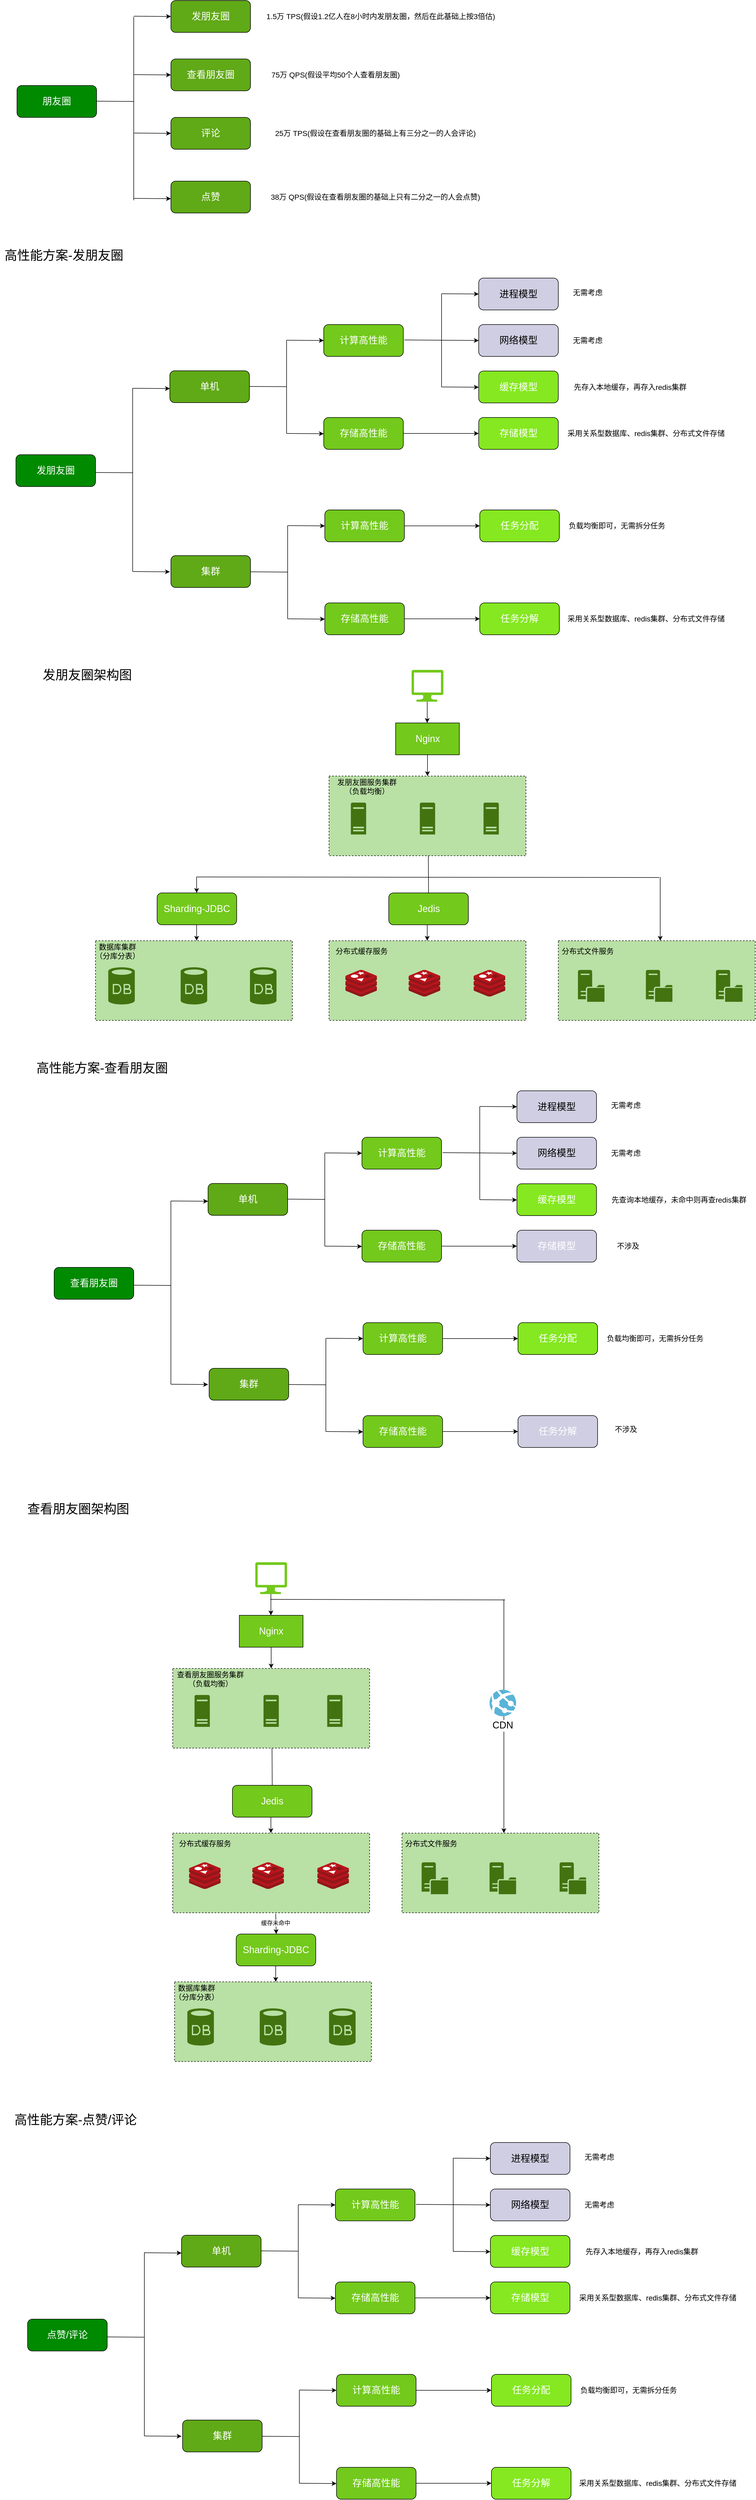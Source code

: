 <mxfile version="15.0.6" type="github">
  <diagram id="jBRWD2HVv8BvLUWZsqpH" name="Page-1">
    <mxGraphModel dx="1398" dy="573" grid="1" gridSize="10" guides="1" tooltips="1" connect="1" arrows="1" fold="1" page="1" pageScale="1" pageWidth="827" pageHeight="1169" math="0" shadow="0">
      <root>
        <mxCell id="0" />
        <mxCell id="1" parent="0" />
        <mxCell id="3huNSBhZNZtRJ6iiqQSG-179" value="" style="rounded=0;whiteSpace=wrap;html=1;dashed=1;fillColor=#B9E0A5;" vertex="1" parent="1">
          <mxGeometry x="1080" y="1910" width="371" height="150" as="geometry" />
        </mxCell>
        <mxCell id="3huNSBhZNZtRJ6iiqQSG-178" value="" style="rounded=0;whiteSpace=wrap;html=1;dashed=1;fillColor=#B9E0A5;" vertex="1" parent="1">
          <mxGeometry x="207.9" y="1910" width="371" height="150" as="geometry" />
        </mxCell>
        <mxCell id="3huNSBhZNZtRJ6iiqQSG-64" value="" style="rounded=0;whiteSpace=wrap;html=1;dashed=1;fillColor=#B9E0A5;" vertex="1" parent="1">
          <mxGeometry x="648" y="1600" width="371" height="150" as="geometry" />
        </mxCell>
        <mxCell id="3huNSBhZNZtRJ6iiqQSG-1" value="&lt;font style=&quot;font-size: 18px&quot;&gt;朋友圈&lt;/font&gt;" style="rounded=1;whiteSpace=wrap;html=1;fontColor=#ffffff;fillColor=#008a00;" vertex="1" parent="1">
          <mxGeometry x="60" y="300" width="150" height="60" as="geometry" />
        </mxCell>
        <mxCell id="3huNSBhZNZtRJ6iiqQSG-2" value="&lt;font style=&quot;font-size: 18px&quot;&gt;发朋友圈&lt;/font&gt;" style="rounded=1;whiteSpace=wrap;html=1;fontColor=#ffffff;fillColor=#60a917;" vertex="1" parent="1">
          <mxGeometry x="350" y="140" width="150" height="60" as="geometry" />
        </mxCell>
        <mxCell id="3huNSBhZNZtRJ6iiqQSG-3" value="&lt;font style=&quot;font-size: 18px&quot;&gt;查看朋友圈&lt;/font&gt;" style="rounded=1;whiteSpace=wrap;html=1;fontColor=#ffffff;fillColor=#60a917;" vertex="1" parent="1">
          <mxGeometry x="350" y="250" width="150" height="60" as="geometry" />
        </mxCell>
        <mxCell id="3huNSBhZNZtRJ6iiqQSG-4" value="&lt;font style=&quot;font-size: 18px&quot;&gt;评论&lt;/font&gt;" style="rounded=1;whiteSpace=wrap;html=1;fontColor=#ffffff;fillColor=#60a917;" vertex="1" parent="1">
          <mxGeometry x="350" y="360" width="150" height="60" as="geometry" />
        </mxCell>
        <mxCell id="3huNSBhZNZtRJ6iiqQSG-5" value="&lt;font style=&quot;font-size: 18px&quot;&gt;点赞&lt;/font&gt;" style="rounded=1;whiteSpace=wrap;html=1;fontColor=#ffffff;fillColor=#60a917;" vertex="1" parent="1">
          <mxGeometry x="350" y="480" width="150" height="60" as="geometry" />
        </mxCell>
        <mxCell id="3huNSBhZNZtRJ6iiqQSG-6" value="" style="endArrow=none;html=1;" edge="1" parent="1">
          <mxGeometry width="50" height="50" relative="1" as="geometry">
            <mxPoint x="210" y="329.5" as="sourcePoint" />
            <mxPoint x="280" y="330" as="targetPoint" />
          </mxGeometry>
        </mxCell>
        <mxCell id="3huNSBhZNZtRJ6iiqQSG-7" value="" style="endArrow=none;html=1;" edge="1" parent="1">
          <mxGeometry width="50" height="50" relative="1" as="geometry">
            <mxPoint x="280" y="516" as="sourcePoint" />
            <mxPoint x="280" y="416" as="targetPoint" />
            <Array as="points">
              <mxPoint x="280" y="166" />
            </Array>
          </mxGeometry>
        </mxCell>
        <mxCell id="3huNSBhZNZtRJ6iiqQSG-8" value="" style="endArrow=classic;html=1;entryX=0;entryY=0.5;entryDx=0;entryDy=0;" edge="1" parent="1" target="3huNSBhZNZtRJ6iiqQSG-2">
          <mxGeometry width="50" height="50" relative="1" as="geometry">
            <mxPoint x="280" y="169.5" as="sourcePoint" />
            <mxPoint x="340" y="169.5" as="targetPoint" />
          </mxGeometry>
        </mxCell>
        <mxCell id="3huNSBhZNZtRJ6iiqQSG-9" value="" style="endArrow=classic;html=1;entryX=0;entryY=0.5;entryDx=0;entryDy=0;" edge="1" parent="1" target="3huNSBhZNZtRJ6iiqQSG-3">
          <mxGeometry width="50" height="50" relative="1" as="geometry">
            <mxPoint x="280" y="279.5" as="sourcePoint" />
            <mxPoint x="340" y="279.5" as="targetPoint" />
          </mxGeometry>
        </mxCell>
        <mxCell id="3huNSBhZNZtRJ6iiqQSG-10" value="" style="endArrow=classic;html=1;entryX=0;entryY=0.5;entryDx=0;entryDy=0;" edge="1" parent="1">
          <mxGeometry width="50" height="50" relative="1" as="geometry">
            <mxPoint x="280" y="389.5" as="sourcePoint" />
            <mxPoint x="350" y="390" as="targetPoint" />
          </mxGeometry>
        </mxCell>
        <mxCell id="3huNSBhZNZtRJ6iiqQSG-11" value="" style="endArrow=classic;html=1;entryX=0;entryY=0.5;entryDx=0;entryDy=0;" edge="1" parent="1">
          <mxGeometry width="50" height="50" relative="1" as="geometry">
            <mxPoint x="280" y="512.5" as="sourcePoint" />
            <mxPoint x="350" y="513" as="targetPoint" />
          </mxGeometry>
        </mxCell>
        <mxCell id="3huNSBhZNZtRJ6iiqQSG-12" value="&lt;font style=&quot;font-size: 14px&quot;&gt;1.5万 TPS(假设1.2亿人在8小时内发朋友圈，然后在此基础上按3倍估)&lt;/font&gt;" style="text;html=1;resizable=0;autosize=1;align=center;verticalAlign=middle;points=[];fillColor=none;strokeColor=none;rounded=0;" vertex="1" parent="1">
          <mxGeometry x="520" y="160" width="450" height="20" as="geometry" />
        </mxCell>
        <mxCell id="3huNSBhZNZtRJ6iiqQSG-13" value="&lt;font style=&quot;font-size: 14px&quot;&gt;75万 QPS(假设平均50个人查看朋友圈)&lt;/font&gt;" style="text;html=1;resizable=0;autosize=1;align=center;verticalAlign=middle;points=[];fillColor=none;strokeColor=none;rounded=0;" vertex="1" parent="1">
          <mxGeometry x="530" y="270" width="260" height="20" as="geometry" />
        </mxCell>
        <mxCell id="3huNSBhZNZtRJ6iiqQSG-14" value="&lt;font style=&quot;font-size: 14px&quot;&gt;25万 TPS(假设在查看朋友圈的基础上有三分之一的人会评论)&lt;/font&gt;" style="text;html=1;resizable=0;autosize=1;align=center;verticalAlign=middle;points=[];fillColor=none;strokeColor=none;rounded=0;" vertex="1" parent="1">
          <mxGeometry x="540" y="380" width="390" height="20" as="geometry" />
        </mxCell>
        <mxCell id="3huNSBhZNZtRJ6iiqQSG-15" value="&lt;font style=&quot;font-size: 14px&quot;&gt;38万 QPS(假设在查看朋友圈的基础上只有二分之一的人会点赞)&lt;/font&gt;" style="text;html=1;resizable=0;autosize=1;align=center;verticalAlign=middle;points=[];fillColor=none;strokeColor=none;rounded=0;" vertex="1" parent="1">
          <mxGeometry x="530" y="500" width="410" height="20" as="geometry" />
        </mxCell>
        <mxCell id="3huNSBhZNZtRJ6iiqQSG-18" value="&lt;font style=&quot;font-size: 18px&quot;&gt;发朋友圈&lt;/font&gt;" style="rounded=1;whiteSpace=wrap;html=1;fontColor=#ffffff;fillColor=#008a00;" vertex="1" parent="1">
          <mxGeometry x="58" y="995" width="150" height="60" as="geometry" />
        </mxCell>
        <mxCell id="3huNSBhZNZtRJ6iiqQSG-19" value="&lt;font style=&quot;font-size: 18px&quot;&gt;单机&lt;/font&gt;" style="rounded=1;whiteSpace=wrap;html=1;fontColor=#ffffff;fillColor=#60a917;" vertex="1" parent="1">
          <mxGeometry x="348" y="837" width="150" height="60" as="geometry" />
        </mxCell>
        <mxCell id="3huNSBhZNZtRJ6iiqQSG-20" value="&lt;font style=&quot;font-size: 18px&quot;&gt;集群&lt;/font&gt;" style="rounded=1;whiteSpace=wrap;html=1;fontColor=#ffffff;fillColor=#60a917;" vertex="1" parent="1">
          <mxGeometry x="350" y="1185" width="150" height="60" as="geometry" />
        </mxCell>
        <mxCell id="3huNSBhZNZtRJ6iiqQSG-21" value="" style="endArrow=none;html=1;" edge="1" parent="1">
          <mxGeometry width="50" height="50" relative="1" as="geometry">
            <mxPoint x="208" y="1028.5" as="sourcePoint" />
            <mxPoint x="278" y="1029" as="targetPoint" />
          </mxGeometry>
        </mxCell>
        <mxCell id="3huNSBhZNZtRJ6iiqQSG-22" value="" style="endArrow=none;html=1;" edge="1" parent="1">
          <mxGeometry width="50" height="50" relative="1" as="geometry">
            <mxPoint x="278" y="1215" as="sourcePoint" />
            <mxPoint x="278" y="1115" as="targetPoint" />
            <Array as="points">
              <mxPoint x="278" y="865" />
            </Array>
          </mxGeometry>
        </mxCell>
        <mxCell id="3huNSBhZNZtRJ6iiqQSG-23" value="" style="endArrow=classic;html=1;entryX=0;entryY=0.5;entryDx=0;entryDy=0;" edge="1" parent="1">
          <mxGeometry width="50" height="50" relative="1" as="geometry">
            <mxPoint x="278" y="870" as="sourcePoint" />
            <mxPoint x="348" y="870.5" as="targetPoint" />
          </mxGeometry>
        </mxCell>
        <mxCell id="3huNSBhZNZtRJ6iiqQSG-24" value="" style="endArrow=classic;html=1;entryX=0;entryY=0.5;entryDx=0;entryDy=0;" edge="1" parent="1">
          <mxGeometry width="50" height="50" relative="1" as="geometry">
            <mxPoint x="278" y="1215" as="sourcePoint" />
            <mxPoint x="348" y="1215.5" as="targetPoint" />
          </mxGeometry>
        </mxCell>
        <mxCell id="3huNSBhZNZtRJ6iiqQSG-25" value="&lt;font style=&quot;font-size: 18px&quot;&gt;计算高性能&lt;/font&gt;" style="rounded=1;whiteSpace=wrap;html=1;fontColor=#ffffff;fillColor=#73C91C;" vertex="1" parent="1">
          <mxGeometry x="638" y="750" width="150" height="60" as="geometry" />
        </mxCell>
        <mxCell id="3huNSBhZNZtRJ6iiqQSG-26" value="&lt;span style=&quot;font-size: 18px&quot;&gt;存储高性能&lt;/span&gt;" style="rounded=1;whiteSpace=wrap;html=1;fontColor=#ffffff;fillColor=#73C91C;" vertex="1" parent="1">
          <mxGeometry x="638" y="925" width="150" height="60" as="geometry" />
        </mxCell>
        <mxCell id="3huNSBhZNZtRJ6iiqQSG-27" value="" style="endArrow=none;html=1;" edge="1" parent="1">
          <mxGeometry width="50" height="50" relative="1" as="geometry">
            <mxPoint x="498" y="866.5" as="sourcePoint" />
            <mxPoint x="568" y="867" as="targetPoint" />
          </mxGeometry>
        </mxCell>
        <mxCell id="3huNSBhZNZtRJ6iiqQSG-28" value="" style="endArrow=none;html=1;" edge="1" parent="1">
          <mxGeometry width="50" height="50" relative="1" as="geometry">
            <mxPoint x="568" y="955" as="sourcePoint" />
            <mxPoint x="568" y="865" as="targetPoint" />
            <Array as="points">
              <mxPoint x="568" y="775" />
            </Array>
          </mxGeometry>
        </mxCell>
        <mxCell id="3huNSBhZNZtRJ6iiqQSG-29" value="" style="endArrow=classic;html=1;entryX=0;entryY=0.5;entryDx=0;entryDy=0;" edge="1" parent="1">
          <mxGeometry width="50" height="50" relative="1" as="geometry">
            <mxPoint x="568" y="779.5" as="sourcePoint" />
            <mxPoint x="638" y="780" as="targetPoint" />
          </mxGeometry>
        </mxCell>
        <mxCell id="3huNSBhZNZtRJ6iiqQSG-30" value="" style="endArrow=classic;html=1;entryX=0;entryY=0.5;entryDx=0;entryDy=0;" edge="1" parent="1">
          <mxGeometry width="50" height="50" relative="1" as="geometry">
            <mxPoint x="568" y="955" as="sourcePoint" />
            <mxPoint x="638" y="955.5" as="targetPoint" />
          </mxGeometry>
        </mxCell>
        <mxCell id="3huNSBhZNZtRJ6iiqQSG-31" value="&lt;font style=&quot;font-size: 18px&quot;&gt;计算高性能&lt;/font&gt;" style="rounded=1;whiteSpace=wrap;html=1;fontColor=#ffffff;fillColor=#73C91C;" vertex="1" parent="1">
          <mxGeometry x="640" y="1099" width="150" height="60" as="geometry" />
        </mxCell>
        <mxCell id="3huNSBhZNZtRJ6iiqQSG-32" value="&lt;span style=&quot;font-size: 18px&quot;&gt;存储高性能&lt;/span&gt;" style="rounded=1;whiteSpace=wrap;html=1;fontColor=#ffffff;fillColor=#73C91C;" vertex="1" parent="1">
          <mxGeometry x="640" y="1274" width="150" height="60" as="geometry" />
        </mxCell>
        <mxCell id="3huNSBhZNZtRJ6iiqQSG-33" value="" style="endArrow=none;html=1;" edge="1" parent="1">
          <mxGeometry width="50" height="50" relative="1" as="geometry">
            <mxPoint x="500" y="1215.5" as="sourcePoint" />
            <mxPoint x="570" y="1216" as="targetPoint" />
          </mxGeometry>
        </mxCell>
        <mxCell id="3huNSBhZNZtRJ6iiqQSG-34" value="" style="endArrow=none;html=1;" edge="1" parent="1">
          <mxGeometry width="50" height="50" relative="1" as="geometry">
            <mxPoint x="570" y="1304" as="sourcePoint" />
            <mxPoint x="570" y="1214" as="targetPoint" />
            <Array as="points">
              <mxPoint x="570" y="1124" />
            </Array>
          </mxGeometry>
        </mxCell>
        <mxCell id="3huNSBhZNZtRJ6iiqQSG-35" value="" style="endArrow=classic;html=1;entryX=0;entryY=0.5;entryDx=0;entryDy=0;" edge="1" parent="1">
          <mxGeometry width="50" height="50" relative="1" as="geometry">
            <mxPoint x="570" y="1128.5" as="sourcePoint" />
            <mxPoint x="640" y="1129" as="targetPoint" />
          </mxGeometry>
        </mxCell>
        <mxCell id="3huNSBhZNZtRJ6iiqQSG-36" value="" style="endArrow=classic;html=1;entryX=0;entryY=0.5;entryDx=0;entryDy=0;" edge="1" parent="1">
          <mxGeometry width="50" height="50" relative="1" as="geometry">
            <mxPoint x="570" y="1304" as="sourcePoint" />
            <mxPoint x="640" y="1304.5" as="targetPoint" />
          </mxGeometry>
        </mxCell>
        <mxCell id="3huNSBhZNZtRJ6iiqQSG-37" value="&lt;font style=&quot;font-size: 18px&quot;&gt;进程模型&lt;/font&gt;" style="rounded=1;whiteSpace=wrap;html=1;fillColor=#d0cee2;" vertex="1" parent="1">
          <mxGeometry x="930" y="662.5" width="150" height="60" as="geometry" />
        </mxCell>
        <mxCell id="3huNSBhZNZtRJ6iiqQSG-38" value="&lt;span style=&quot;font-size: 18px&quot;&gt;缓存模型&lt;/span&gt;" style="rounded=1;whiteSpace=wrap;html=1;fontColor=#ffffff;fillColor=#85E820;" vertex="1" parent="1">
          <mxGeometry x="930" y="837.5" width="150" height="60" as="geometry" />
        </mxCell>
        <mxCell id="3huNSBhZNZtRJ6iiqQSG-39" value="" style="endArrow=none;html=1;" edge="1" parent="1">
          <mxGeometry width="50" height="50" relative="1" as="geometry">
            <mxPoint x="790" y="779" as="sourcePoint" />
            <mxPoint x="860" y="779.5" as="targetPoint" />
          </mxGeometry>
        </mxCell>
        <mxCell id="3huNSBhZNZtRJ6iiqQSG-40" value="" style="endArrow=none;html=1;" edge="1" parent="1">
          <mxGeometry width="50" height="50" relative="1" as="geometry">
            <mxPoint x="860" y="867.5" as="sourcePoint" />
            <mxPoint x="860" y="777.5" as="targetPoint" />
            <Array as="points">
              <mxPoint x="860" y="687.5" />
            </Array>
          </mxGeometry>
        </mxCell>
        <mxCell id="3huNSBhZNZtRJ6iiqQSG-41" value="" style="endArrow=classic;html=1;entryX=0;entryY=0.5;entryDx=0;entryDy=0;" edge="1" parent="1">
          <mxGeometry width="50" height="50" relative="1" as="geometry">
            <mxPoint x="860" y="692" as="sourcePoint" />
            <mxPoint x="930" y="692.5" as="targetPoint" />
          </mxGeometry>
        </mxCell>
        <mxCell id="3huNSBhZNZtRJ6iiqQSG-42" value="" style="endArrow=classic;html=1;entryX=0;entryY=0.5;entryDx=0;entryDy=0;" edge="1" parent="1">
          <mxGeometry width="50" height="50" relative="1" as="geometry">
            <mxPoint x="860" y="867.5" as="sourcePoint" />
            <mxPoint x="930" y="868" as="targetPoint" />
          </mxGeometry>
        </mxCell>
        <mxCell id="3huNSBhZNZtRJ6iiqQSG-43" value="&lt;span style=&quot;font-size: 18px&quot;&gt;网络模型&lt;/span&gt;" style="rounded=1;whiteSpace=wrap;html=1;fillColor=#d0cee2;" vertex="1" parent="1">
          <mxGeometry x="930" y="750" width="150" height="60" as="geometry" />
        </mxCell>
        <mxCell id="3huNSBhZNZtRJ6iiqQSG-44" value="" style="endArrow=classic;html=1;entryX=0;entryY=0.5;entryDx=0;entryDy=0;" edge="1" parent="1">
          <mxGeometry width="50" height="50" relative="1" as="geometry">
            <mxPoint x="860" y="779.5" as="sourcePoint" />
            <mxPoint x="930" y="780" as="targetPoint" />
          </mxGeometry>
        </mxCell>
        <mxCell id="3huNSBhZNZtRJ6iiqQSG-45" value="&lt;font style=&quot;font-size: 18px&quot;&gt;存储模型&lt;/font&gt;" style="rounded=1;whiteSpace=wrap;html=1;fontColor=#ffffff;fillColor=#85E820;" vertex="1" parent="1">
          <mxGeometry x="930" y="925" width="150" height="60" as="geometry" />
        </mxCell>
        <mxCell id="3huNSBhZNZtRJ6iiqQSG-46" value="" style="endArrow=classic;html=1;exitX=1;exitY=0.5;exitDx=0;exitDy=0;" edge="1" parent="1" source="3huNSBhZNZtRJ6iiqQSG-26">
          <mxGeometry width="50" height="50" relative="1" as="geometry">
            <mxPoint x="860" y="954.5" as="sourcePoint" />
            <mxPoint x="930" y="955" as="targetPoint" />
          </mxGeometry>
        </mxCell>
        <mxCell id="3huNSBhZNZtRJ6iiqQSG-47" value="&lt;font style=&quot;font-size: 18px&quot;&gt;任务分配&lt;/font&gt;" style="rounded=1;whiteSpace=wrap;html=1;fontColor=#ffffff;fillColor=#85E820;" vertex="1" parent="1">
          <mxGeometry x="932" y="1099" width="150" height="60" as="geometry" />
        </mxCell>
        <mxCell id="3huNSBhZNZtRJ6iiqQSG-48" value="" style="endArrow=classic;html=1;exitX=1;exitY=0.5;exitDx=0;exitDy=0;" edge="1" parent="1">
          <mxGeometry width="50" height="50" relative="1" as="geometry">
            <mxPoint x="790" y="1129" as="sourcePoint" />
            <mxPoint x="932" y="1129" as="targetPoint" />
          </mxGeometry>
        </mxCell>
        <mxCell id="3huNSBhZNZtRJ6iiqQSG-49" value="&lt;font style=&quot;font-size: 18px&quot;&gt;任务分解&lt;/font&gt;" style="rounded=1;whiteSpace=wrap;html=1;fontColor=#ffffff;fillColor=#85E820;" vertex="1" parent="1">
          <mxGeometry x="932" y="1274" width="150" height="60" as="geometry" />
        </mxCell>
        <mxCell id="3huNSBhZNZtRJ6iiqQSG-50" value="" style="endArrow=classic;html=1;exitX=1;exitY=0.5;exitDx=0;exitDy=0;" edge="1" parent="1">
          <mxGeometry width="50" height="50" relative="1" as="geometry">
            <mxPoint x="790" y="1304" as="sourcePoint" />
            <mxPoint x="932" y="1304" as="targetPoint" />
          </mxGeometry>
        </mxCell>
        <mxCell id="3huNSBhZNZtRJ6iiqQSG-51" value="&lt;font style=&quot;font-size: 14px&quot;&gt;先存入本地缓存，再存入redis集群&lt;/font&gt;" style="text;html=1;resizable=0;autosize=1;align=center;verticalAlign=middle;points=[];fillColor=none;strokeColor=none;rounded=0;" vertex="1" parent="1">
          <mxGeometry x="1100" y="857.5" width="230" height="20" as="geometry" />
        </mxCell>
        <mxCell id="3huNSBhZNZtRJ6iiqQSG-52" value="&lt;span style=&quot;font-size: 14px&quot;&gt;采用关系型数据库、redis集群、分布式文件存储&lt;/span&gt;" style="text;html=1;resizable=0;autosize=1;align=center;verticalAlign=middle;points=[];fillColor=none;strokeColor=none;rounded=0;" vertex="1" parent="1">
          <mxGeometry x="1090" y="945" width="310" height="20" as="geometry" />
        </mxCell>
        <mxCell id="3huNSBhZNZtRJ6iiqQSG-53" value="&lt;span style=&quot;font-size: 14px&quot;&gt;负载均衡即可，无需拆分任务&lt;/span&gt;" style="text;html=1;resizable=0;autosize=1;align=center;verticalAlign=middle;points=[];fillColor=none;strokeColor=none;rounded=0;" vertex="1" parent="1">
          <mxGeometry x="1090" y="1119" width="200" height="20" as="geometry" />
        </mxCell>
        <mxCell id="3huNSBhZNZtRJ6iiqQSG-55" value="&lt;span style=&quot;font-size: 14px&quot;&gt;无需考虑&lt;/span&gt;" style="text;html=1;resizable=0;autosize=1;align=center;verticalAlign=middle;points=[];fillColor=none;strokeColor=none;rounded=0;" vertex="1" parent="1">
          <mxGeometry x="1100" y="680" width="70" height="20" as="geometry" />
        </mxCell>
        <mxCell id="3huNSBhZNZtRJ6iiqQSG-56" value="&lt;font style=&quot;font-size: 14px&quot;&gt;无需考虑&lt;/font&gt;" style="text;html=1;resizable=0;autosize=1;align=center;verticalAlign=middle;points=[];fillColor=none;strokeColor=none;rounded=0;" vertex="1" parent="1">
          <mxGeometry x="1100" y="770" width="70" height="20" as="geometry" />
        </mxCell>
        <mxCell id="3huNSBhZNZtRJ6iiqQSG-57" value="&lt;font color=&quot;#ffffff&quot; style=&quot;font-size: 18px&quot;&gt;Nginx&lt;/font&gt;" style="rounded=0;whiteSpace=wrap;html=1;strokeColor=#000000;fillColor=#73C91C;" vertex="1" parent="1">
          <mxGeometry x="773.5" y="1500" width="120" height="60" as="geometry" />
        </mxCell>
        <mxCell id="3huNSBhZNZtRJ6iiqQSG-61" value="" style="aspect=fixed;pointerEvents=1;shadow=0;dashed=0;html=1;strokeColor=none;labelPosition=center;verticalLabelPosition=bottom;verticalAlign=top;align=center;shape=mxgraph.mscae.enterprise.server_generic;fillColor=#427310;" vertex="1" parent="1">
          <mxGeometry x="689.1" y="1650" width="28.8" height="60" as="geometry" />
        </mxCell>
        <mxCell id="3huNSBhZNZtRJ6iiqQSG-62" value="" style="aspect=fixed;pointerEvents=1;shadow=0;dashed=0;html=1;strokeColor=none;labelPosition=center;verticalLabelPosition=bottom;verticalAlign=top;align=center;shape=mxgraph.mscae.enterprise.server_generic;fillColor=#427310;" vertex="1" parent="1">
          <mxGeometry x="819.1" y="1650" width="28.8" height="60" as="geometry" />
        </mxCell>
        <mxCell id="3huNSBhZNZtRJ6iiqQSG-63" value="" style="aspect=fixed;pointerEvents=1;shadow=0;dashed=0;html=1;strokeColor=none;labelPosition=center;verticalLabelPosition=bottom;verticalAlign=top;align=center;shape=mxgraph.mscae.enterprise.server_generic;fillColor=#427310;" vertex="1" parent="1">
          <mxGeometry x="939.1" y="1650" width="28.8" height="60" as="geometry" />
        </mxCell>
        <mxCell id="3huNSBhZNZtRJ6iiqQSG-65" value="&lt;span style=&quot;font-size: 14px&quot;&gt;发朋友圈服务集群&lt;br&gt;（负载均衡）&lt;br&gt;&lt;/span&gt;" style="text;html=1;resizable=0;autosize=1;align=center;verticalAlign=middle;points=[];fillColor=none;strokeColor=none;rounded=0;" vertex="1" parent="1">
          <mxGeometry x="653.5" y="1600" width="130" height="40" as="geometry" />
        </mxCell>
        <mxCell id="3huNSBhZNZtRJ6iiqQSG-66" value="" style="endArrow=classic;html=1;" edge="1" parent="1">
          <mxGeometry width="50" height="50" relative="1" as="geometry">
            <mxPoint x="833.5" y="1560" as="sourcePoint" />
            <mxPoint x="833.5" y="1600" as="targetPoint" />
          </mxGeometry>
        </mxCell>
        <mxCell id="3huNSBhZNZtRJ6iiqQSG-72" value="&lt;span style=&quot;font-size: 14px&quot;&gt;数据库集群&lt;br&gt;（分库分表）&lt;br&gt;&lt;/span&gt;" style="text;html=1;resizable=0;autosize=1;align=center;verticalAlign=middle;points=[];fillColor=none;strokeColor=none;rounded=0;" vertex="1" parent="1">
          <mxGeometry x="199" y="1910" width="100" height="40" as="geometry" />
        </mxCell>
        <mxCell id="3huNSBhZNZtRJ6iiqQSG-73" value="&lt;font style=&quot;font-size: 18px&quot;&gt;Sharding-JDBC&lt;/font&gt;" style="rounded=1;whiteSpace=wrap;html=1;fontColor=#ffffff;fillColor=#73C91C;" vertex="1" parent="1">
          <mxGeometry x="324" y="1820" width="150" height="60" as="geometry" />
        </mxCell>
        <mxCell id="3huNSBhZNZtRJ6iiqQSG-74" value="" style="endArrow=classic;html=1;" edge="1" parent="1">
          <mxGeometry width="50" height="50" relative="1" as="geometry">
            <mxPoint x="398.5" y="1790" as="sourcePoint" />
            <mxPoint x="398.5" y="1820" as="targetPoint" />
          </mxGeometry>
        </mxCell>
        <mxCell id="3huNSBhZNZtRJ6iiqQSG-76" value="" style="endArrow=classic;html=1;" edge="1" parent="1">
          <mxGeometry width="50" height="50" relative="1" as="geometry">
            <mxPoint x="398.5" y="1880" as="sourcePoint" />
            <mxPoint x="398.5" y="1910" as="targetPoint" />
          </mxGeometry>
        </mxCell>
        <mxCell id="3huNSBhZNZtRJ6iiqQSG-77" value="" style="verticalLabelPosition=bottom;html=1;verticalAlign=top;align=center;strokeColor=none;shape=mxgraph.azure.database;fillColor=#427310;" vertex="1" parent="1">
          <mxGeometry x="232" y="1960" width="50" height="70" as="geometry" />
        </mxCell>
        <mxCell id="3huNSBhZNZtRJ6iiqQSG-78" value="" style="verticalLabelPosition=bottom;html=1;verticalAlign=top;align=center;strokeColor=none;shape=mxgraph.azure.database;fillColor=#427310;" vertex="1" parent="1">
          <mxGeometry x="368.4" y="1960" width="50" height="70" as="geometry" />
        </mxCell>
        <mxCell id="3huNSBhZNZtRJ6iiqQSG-79" value="" style="verticalLabelPosition=bottom;html=1;verticalAlign=top;align=center;strokeColor=none;shape=mxgraph.azure.database;fillColor=#427310;" vertex="1" parent="1">
          <mxGeometry x="499" y="1960" width="50" height="70" as="geometry" />
        </mxCell>
        <mxCell id="3huNSBhZNZtRJ6iiqQSG-83" value="&lt;span style=&quot;font-size: 14px&quot;&gt;分布式文件服务&lt;br&gt;&lt;/span&gt;" style="text;html=1;resizable=0;autosize=1;align=center;verticalAlign=middle;points=[];fillColor=none;strokeColor=none;rounded=0;" vertex="1" parent="1">
          <mxGeometry x="1080" y="1920" width="110" height="20" as="geometry" />
        </mxCell>
        <mxCell id="3huNSBhZNZtRJ6iiqQSG-84" value="" style="pointerEvents=1;shadow=0;dashed=0;html=1;strokeColor=none;labelPosition=center;verticalLabelPosition=bottom;verticalAlign=top;align=center;shape=mxgraph.mscae.system_center.distribution_point;fillColor=#427310;" vertex="1" parent="1">
          <mxGeometry x="1117" y="1965" width="50" height="60" as="geometry" />
        </mxCell>
        <mxCell id="3huNSBhZNZtRJ6iiqQSG-85" value="" style="pointerEvents=1;shadow=0;dashed=0;html=1;strokeColor=none;labelPosition=center;verticalLabelPosition=bottom;verticalAlign=top;align=center;shape=mxgraph.mscae.system_center.distribution_point;fillColor=#427310;" vertex="1" parent="1">
          <mxGeometry x="1245" y="1965" width="50" height="60" as="geometry" />
        </mxCell>
        <mxCell id="3huNSBhZNZtRJ6iiqQSG-86" value="" style="pointerEvents=1;shadow=0;dashed=0;html=1;strokeColor=none;labelPosition=center;verticalLabelPosition=bottom;verticalAlign=top;align=center;shape=mxgraph.mscae.system_center.distribution_point;fillColor=#427310;" vertex="1" parent="1">
          <mxGeometry x="1377" y="1965" width="50" height="60" as="geometry" />
        </mxCell>
        <mxCell id="3huNSBhZNZtRJ6iiqQSG-87" value="" style="endArrow=none;html=1;" edge="1" parent="1">
          <mxGeometry width="50" height="50" relative="1" as="geometry">
            <mxPoint x="398" y="1790" as="sourcePoint" />
            <mxPoint x="1270" y="1791" as="targetPoint" />
          </mxGeometry>
        </mxCell>
        <mxCell id="3huNSBhZNZtRJ6iiqQSG-88" value="" style="endArrow=none;html=1;entryX=0.5;entryY=0;entryDx=0;entryDy=0;" edge="1" parent="1" target="3huNSBhZNZtRJ6iiqQSG-185">
          <mxGeometry width="50" height="50" relative="1" as="geometry">
            <mxPoint x="835.1" y="1750" as="sourcePoint" />
            <mxPoint x="837.5" y="1820" as="targetPoint" />
          </mxGeometry>
        </mxCell>
        <mxCell id="3huNSBhZNZtRJ6iiqQSG-89" value="" style="endArrow=classic;html=1;entryX=0.5;entryY=0;entryDx=0;entryDy=0;" edge="1" parent="1">
          <mxGeometry width="50" height="50" relative="1" as="geometry">
            <mxPoint x="1272" y="1790" as="sourcePoint" />
            <mxPoint x="1272" y="1910" as="targetPoint" />
          </mxGeometry>
        </mxCell>
        <mxCell id="3huNSBhZNZtRJ6iiqQSG-90" value="&lt;font style=&quot;font-size: 24px&quot;&gt;发朋友圈架构图&lt;/font&gt;" style="text;html=1;resizable=0;autosize=1;align=center;verticalAlign=middle;points=[];fillColor=none;strokeColor=none;rounded=0;" vertex="1" parent="1">
          <mxGeometry x="102" y="1400" width="180" height="20" as="geometry" />
        </mxCell>
        <mxCell id="3huNSBhZNZtRJ6iiqQSG-91" value="&lt;font style=&quot;font-size: 24px&quot;&gt;高性能方案-发朋友圈&lt;/font&gt;" style="text;html=1;resizable=0;autosize=1;align=center;verticalAlign=middle;points=[];fillColor=none;strokeColor=none;rounded=0;" vertex="1" parent="1">
          <mxGeometry x="28" y="610" width="240" height="20" as="geometry" />
        </mxCell>
        <mxCell id="3huNSBhZNZtRJ6iiqQSG-132" value="&lt;font style=&quot;font-size: 18px&quot;&gt;查看朋友圈&lt;/font&gt;" style="rounded=1;whiteSpace=wrap;html=1;fontColor=#ffffff;fillColor=#008a00;" vertex="1" parent="1">
          <mxGeometry x="130" y="2525" width="150" height="60" as="geometry" />
        </mxCell>
        <mxCell id="3huNSBhZNZtRJ6iiqQSG-133" value="&lt;font style=&quot;font-size: 18px&quot;&gt;单机&lt;/font&gt;" style="rounded=1;whiteSpace=wrap;html=1;fontColor=#ffffff;fillColor=#60a917;" vertex="1" parent="1">
          <mxGeometry x="420" y="2367" width="150" height="60" as="geometry" />
        </mxCell>
        <mxCell id="3huNSBhZNZtRJ6iiqQSG-134" value="&lt;font style=&quot;font-size: 18px&quot;&gt;集群&lt;/font&gt;" style="rounded=1;whiteSpace=wrap;html=1;fontColor=#ffffff;fillColor=#60a917;" vertex="1" parent="1">
          <mxGeometry x="422" y="2715" width="150" height="60" as="geometry" />
        </mxCell>
        <mxCell id="3huNSBhZNZtRJ6iiqQSG-135" value="" style="endArrow=none;html=1;" edge="1" parent="1">
          <mxGeometry width="50" height="50" relative="1" as="geometry">
            <mxPoint x="280" y="2558.5" as="sourcePoint" />
            <mxPoint x="350" y="2559" as="targetPoint" />
          </mxGeometry>
        </mxCell>
        <mxCell id="3huNSBhZNZtRJ6iiqQSG-136" value="" style="endArrow=none;html=1;" edge="1" parent="1">
          <mxGeometry width="50" height="50" relative="1" as="geometry">
            <mxPoint x="350" y="2745" as="sourcePoint" />
            <mxPoint x="350" y="2645" as="targetPoint" />
            <Array as="points">
              <mxPoint x="350" y="2395" />
            </Array>
          </mxGeometry>
        </mxCell>
        <mxCell id="3huNSBhZNZtRJ6iiqQSG-137" value="" style="endArrow=classic;html=1;entryX=0;entryY=0.5;entryDx=0;entryDy=0;" edge="1" parent="1">
          <mxGeometry width="50" height="50" relative="1" as="geometry">
            <mxPoint x="350" y="2400" as="sourcePoint" />
            <mxPoint x="420" y="2400.5" as="targetPoint" />
          </mxGeometry>
        </mxCell>
        <mxCell id="3huNSBhZNZtRJ6iiqQSG-138" value="" style="endArrow=classic;html=1;entryX=0;entryY=0.5;entryDx=0;entryDy=0;" edge="1" parent="1">
          <mxGeometry width="50" height="50" relative="1" as="geometry">
            <mxPoint x="350" y="2745" as="sourcePoint" />
            <mxPoint x="420" y="2745.5" as="targetPoint" />
          </mxGeometry>
        </mxCell>
        <mxCell id="3huNSBhZNZtRJ6iiqQSG-139" value="&lt;font style=&quot;font-size: 18px&quot;&gt;计算高性能&lt;/font&gt;" style="rounded=1;whiteSpace=wrap;html=1;fontColor=#ffffff;fillColor=#73C91C;" vertex="1" parent="1">
          <mxGeometry x="710" y="2280" width="150" height="60" as="geometry" />
        </mxCell>
        <mxCell id="3huNSBhZNZtRJ6iiqQSG-140" value="&lt;span style=&quot;font-size: 18px&quot;&gt;存储高性能&lt;/span&gt;" style="rounded=1;whiteSpace=wrap;html=1;fontColor=#ffffff;fillColor=#73C91C;" vertex="1" parent="1">
          <mxGeometry x="710" y="2455" width="150" height="60" as="geometry" />
        </mxCell>
        <mxCell id="3huNSBhZNZtRJ6iiqQSG-141" value="" style="endArrow=none;html=1;" edge="1" parent="1">
          <mxGeometry width="50" height="50" relative="1" as="geometry">
            <mxPoint x="570" y="2396.5" as="sourcePoint" />
            <mxPoint x="640" y="2397" as="targetPoint" />
          </mxGeometry>
        </mxCell>
        <mxCell id="3huNSBhZNZtRJ6iiqQSG-142" value="" style="endArrow=none;html=1;" edge="1" parent="1">
          <mxGeometry width="50" height="50" relative="1" as="geometry">
            <mxPoint x="640" y="2485" as="sourcePoint" />
            <mxPoint x="640" y="2395" as="targetPoint" />
            <Array as="points">
              <mxPoint x="640" y="2305" />
            </Array>
          </mxGeometry>
        </mxCell>
        <mxCell id="3huNSBhZNZtRJ6iiqQSG-143" value="" style="endArrow=classic;html=1;entryX=0;entryY=0.5;entryDx=0;entryDy=0;" edge="1" parent="1">
          <mxGeometry width="50" height="50" relative="1" as="geometry">
            <mxPoint x="640" y="2309.5" as="sourcePoint" />
            <mxPoint x="710" y="2310" as="targetPoint" />
          </mxGeometry>
        </mxCell>
        <mxCell id="3huNSBhZNZtRJ6iiqQSG-144" value="" style="endArrow=classic;html=1;entryX=0;entryY=0.5;entryDx=0;entryDy=0;" edge="1" parent="1">
          <mxGeometry width="50" height="50" relative="1" as="geometry">
            <mxPoint x="640" y="2485" as="sourcePoint" />
            <mxPoint x="710" y="2485.5" as="targetPoint" />
          </mxGeometry>
        </mxCell>
        <mxCell id="3huNSBhZNZtRJ6iiqQSG-145" value="&lt;font style=&quot;font-size: 18px&quot;&gt;计算高性能&lt;/font&gt;" style="rounded=1;whiteSpace=wrap;html=1;fontColor=#ffffff;fillColor=#73C91C;" vertex="1" parent="1">
          <mxGeometry x="712" y="2629" width="150" height="60" as="geometry" />
        </mxCell>
        <mxCell id="3huNSBhZNZtRJ6iiqQSG-146" value="&lt;span style=&quot;font-size: 18px&quot;&gt;存储高性能&lt;/span&gt;" style="rounded=1;whiteSpace=wrap;html=1;fontColor=#ffffff;fillColor=#73C91C;" vertex="1" parent="1">
          <mxGeometry x="712" y="2804" width="150" height="60" as="geometry" />
        </mxCell>
        <mxCell id="3huNSBhZNZtRJ6iiqQSG-147" value="" style="endArrow=none;html=1;" edge="1" parent="1">
          <mxGeometry width="50" height="50" relative="1" as="geometry">
            <mxPoint x="572" y="2745.5" as="sourcePoint" />
            <mxPoint x="642" y="2746" as="targetPoint" />
          </mxGeometry>
        </mxCell>
        <mxCell id="3huNSBhZNZtRJ6iiqQSG-148" value="" style="endArrow=none;html=1;" edge="1" parent="1">
          <mxGeometry width="50" height="50" relative="1" as="geometry">
            <mxPoint x="642" y="2834" as="sourcePoint" />
            <mxPoint x="642" y="2744" as="targetPoint" />
            <Array as="points">
              <mxPoint x="642" y="2654" />
            </Array>
          </mxGeometry>
        </mxCell>
        <mxCell id="3huNSBhZNZtRJ6iiqQSG-149" value="" style="endArrow=classic;html=1;entryX=0;entryY=0.5;entryDx=0;entryDy=0;" edge="1" parent="1">
          <mxGeometry width="50" height="50" relative="1" as="geometry">
            <mxPoint x="642" y="2658.5" as="sourcePoint" />
            <mxPoint x="712" y="2659" as="targetPoint" />
          </mxGeometry>
        </mxCell>
        <mxCell id="3huNSBhZNZtRJ6iiqQSG-150" value="" style="endArrow=classic;html=1;entryX=0;entryY=0.5;entryDx=0;entryDy=0;" edge="1" parent="1">
          <mxGeometry width="50" height="50" relative="1" as="geometry">
            <mxPoint x="642" y="2834" as="sourcePoint" />
            <mxPoint x="712" y="2834.5" as="targetPoint" />
          </mxGeometry>
        </mxCell>
        <mxCell id="3huNSBhZNZtRJ6iiqQSG-151" value="&lt;font style=&quot;font-size: 18px&quot;&gt;进程模型&lt;/font&gt;" style="rounded=1;whiteSpace=wrap;html=1;fillColor=#d0cee2;" vertex="1" parent="1">
          <mxGeometry x="1002" y="2192.5" width="150" height="60" as="geometry" />
        </mxCell>
        <mxCell id="3huNSBhZNZtRJ6iiqQSG-152" value="&lt;span style=&quot;font-size: 18px&quot;&gt;缓存模型&lt;/span&gt;" style="rounded=1;whiteSpace=wrap;html=1;fontColor=#ffffff;fillColor=#85E820;" vertex="1" parent="1">
          <mxGeometry x="1002" y="2367.5" width="150" height="60" as="geometry" />
        </mxCell>
        <mxCell id="3huNSBhZNZtRJ6iiqQSG-153" value="" style="endArrow=none;html=1;" edge="1" parent="1">
          <mxGeometry width="50" height="50" relative="1" as="geometry">
            <mxPoint x="862" y="2309" as="sourcePoint" />
            <mxPoint x="932" y="2309.5" as="targetPoint" />
          </mxGeometry>
        </mxCell>
        <mxCell id="3huNSBhZNZtRJ6iiqQSG-154" value="" style="endArrow=none;html=1;" edge="1" parent="1">
          <mxGeometry width="50" height="50" relative="1" as="geometry">
            <mxPoint x="932" y="2397.5" as="sourcePoint" />
            <mxPoint x="932" y="2307.5" as="targetPoint" />
            <Array as="points">
              <mxPoint x="932" y="2217.5" />
            </Array>
          </mxGeometry>
        </mxCell>
        <mxCell id="3huNSBhZNZtRJ6iiqQSG-155" value="" style="endArrow=classic;html=1;entryX=0;entryY=0.5;entryDx=0;entryDy=0;" edge="1" parent="1">
          <mxGeometry width="50" height="50" relative="1" as="geometry">
            <mxPoint x="932" y="2222" as="sourcePoint" />
            <mxPoint x="1002" y="2222.5" as="targetPoint" />
          </mxGeometry>
        </mxCell>
        <mxCell id="3huNSBhZNZtRJ6iiqQSG-156" value="" style="endArrow=classic;html=1;entryX=0;entryY=0.5;entryDx=0;entryDy=0;" edge="1" parent="1">
          <mxGeometry width="50" height="50" relative="1" as="geometry">
            <mxPoint x="932" y="2397.5" as="sourcePoint" />
            <mxPoint x="1002" y="2398" as="targetPoint" />
          </mxGeometry>
        </mxCell>
        <mxCell id="3huNSBhZNZtRJ6iiqQSG-157" value="&lt;span style=&quot;font-size: 18px&quot;&gt;网络模型&lt;/span&gt;" style="rounded=1;whiteSpace=wrap;html=1;fillColor=#d0cee2;" vertex="1" parent="1">
          <mxGeometry x="1002" y="2280" width="150" height="60" as="geometry" />
        </mxCell>
        <mxCell id="3huNSBhZNZtRJ6iiqQSG-158" value="" style="endArrow=classic;html=1;entryX=0;entryY=0.5;entryDx=0;entryDy=0;" edge="1" parent="1">
          <mxGeometry width="50" height="50" relative="1" as="geometry">
            <mxPoint x="932" y="2309.5" as="sourcePoint" />
            <mxPoint x="1002" y="2310" as="targetPoint" />
          </mxGeometry>
        </mxCell>
        <mxCell id="3huNSBhZNZtRJ6iiqQSG-159" value="&lt;font style=&quot;font-size: 18px&quot;&gt;存储模型&lt;/font&gt;" style="rounded=1;whiteSpace=wrap;html=1;fontColor=#ffffff;fillColor=#D0CEE2;" vertex="1" parent="1">
          <mxGeometry x="1002" y="2455" width="150" height="60" as="geometry" />
        </mxCell>
        <mxCell id="3huNSBhZNZtRJ6iiqQSG-160" value="" style="endArrow=classic;html=1;exitX=1;exitY=0.5;exitDx=0;exitDy=0;" edge="1" parent="1" source="3huNSBhZNZtRJ6iiqQSG-140">
          <mxGeometry width="50" height="50" relative="1" as="geometry">
            <mxPoint x="932" y="2484.5" as="sourcePoint" />
            <mxPoint x="1002" y="2485" as="targetPoint" />
          </mxGeometry>
        </mxCell>
        <mxCell id="3huNSBhZNZtRJ6iiqQSG-161" value="&lt;font style=&quot;font-size: 18px&quot;&gt;任务分配&lt;/font&gt;" style="rounded=1;whiteSpace=wrap;html=1;fontColor=#ffffff;fillColor=#85E820;" vertex="1" parent="1">
          <mxGeometry x="1004" y="2629" width="150" height="60" as="geometry" />
        </mxCell>
        <mxCell id="3huNSBhZNZtRJ6iiqQSG-162" value="" style="endArrow=classic;html=1;exitX=1;exitY=0.5;exitDx=0;exitDy=0;" edge="1" parent="1">
          <mxGeometry width="50" height="50" relative="1" as="geometry">
            <mxPoint x="862" y="2659" as="sourcePoint" />
            <mxPoint x="1004" y="2659" as="targetPoint" />
          </mxGeometry>
        </mxCell>
        <mxCell id="3huNSBhZNZtRJ6iiqQSG-163" value="&lt;font style=&quot;font-size: 18px&quot;&gt;任务分解&lt;/font&gt;" style="rounded=1;whiteSpace=wrap;html=1;fontColor=#ffffff;fillColor=#D0CEE2;" vertex="1" parent="1">
          <mxGeometry x="1004" y="2804" width="150" height="60" as="geometry" />
        </mxCell>
        <mxCell id="3huNSBhZNZtRJ6iiqQSG-164" value="" style="endArrow=classic;html=1;exitX=1;exitY=0.5;exitDx=0;exitDy=0;" edge="1" parent="1">
          <mxGeometry width="50" height="50" relative="1" as="geometry">
            <mxPoint x="862" y="2834" as="sourcePoint" />
            <mxPoint x="1004" y="2834" as="targetPoint" />
          </mxGeometry>
        </mxCell>
        <mxCell id="3huNSBhZNZtRJ6iiqQSG-165" value="&lt;font style=&quot;font-size: 14px&quot;&gt;先查询本地缓存，未命中则&lt;/font&gt;&lt;span style=&quot;font-size: 14px&quot;&gt;再查redis集群&lt;/span&gt;" style="text;html=1;resizable=0;autosize=1;align=center;verticalAlign=middle;points=[];fillColor=none;strokeColor=none;rounded=0;" vertex="1" parent="1">
          <mxGeometry x="1172" y="2387.5" width="270" height="20" as="geometry" />
        </mxCell>
        <mxCell id="3huNSBhZNZtRJ6iiqQSG-167" value="&lt;span style=&quot;font-size: 14px&quot;&gt;负载均衡即可，无需拆分任务&lt;/span&gt;" style="text;html=1;resizable=0;autosize=1;align=center;verticalAlign=middle;points=[];fillColor=none;strokeColor=none;rounded=0;" vertex="1" parent="1">
          <mxGeometry x="1162" y="2649" width="200" height="20" as="geometry" />
        </mxCell>
        <mxCell id="3huNSBhZNZtRJ6iiqQSG-169" value="&lt;span style=&quot;font-size: 14px&quot;&gt;无需考虑&lt;/span&gt;" style="text;html=1;resizable=0;autosize=1;align=center;verticalAlign=middle;points=[];fillColor=none;strokeColor=none;rounded=0;" vertex="1" parent="1">
          <mxGeometry x="1172" y="2210" width="70" height="20" as="geometry" />
        </mxCell>
        <mxCell id="3huNSBhZNZtRJ6iiqQSG-170" value="&lt;font style=&quot;font-size: 14px&quot;&gt;无需考虑&lt;/font&gt;" style="text;html=1;resizable=0;autosize=1;align=center;verticalAlign=middle;points=[];fillColor=none;strokeColor=none;rounded=0;" vertex="1" parent="1">
          <mxGeometry x="1172" y="2300" width="70" height="20" as="geometry" />
        </mxCell>
        <mxCell id="3huNSBhZNZtRJ6iiqQSG-171" value="&lt;font style=&quot;font-size: 24px&quot;&gt;高性能方案-查看朋友圈&lt;/font&gt;" style="text;html=1;resizable=0;autosize=1;align=center;verticalAlign=middle;points=[];fillColor=none;strokeColor=none;rounded=0;" vertex="1" parent="1">
          <mxGeometry x="90" y="2140" width="260" height="20" as="geometry" />
        </mxCell>
        <mxCell id="3huNSBhZNZtRJ6iiqQSG-175" value="&lt;span style=&quot;font-size: 14px&quot;&gt;采用关系型数据库、redis集群、分布式文件存储&lt;/span&gt;" style="text;html=1;resizable=0;autosize=1;align=center;verticalAlign=middle;points=[];fillColor=none;strokeColor=none;rounded=0;" vertex="1" parent="1">
          <mxGeometry x="1090" y="1294" width="310" height="20" as="geometry" />
        </mxCell>
        <mxCell id="3huNSBhZNZtRJ6iiqQSG-176" value="&lt;span style=&quot;font-size: 14px&quot;&gt;不涉及&lt;/span&gt;" style="text;html=1;resizable=0;autosize=1;align=center;verticalAlign=middle;points=[];fillColor=none;strokeColor=none;rounded=0;" vertex="1" parent="1">
          <mxGeometry x="1177" y="2820" width="60" height="20" as="geometry" />
        </mxCell>
        <mxCell id="3huNSBhZNZtRJ6iiqQSG-177" value="&lt;span style=&quot;font-size: 14px&quot;&gt;不涉及&lt;/span&gt;" style="text;html=1;resizable=0;autosize=1;align=center;verticalAlign=middle;points=[];fillColor=none;strokeColor=none;rounded=0;" vertex="1" parent="1">
          <mxGeometry x="1181" y="2475" width="60" height="20" as="geometry" />
        </mxCell>
        <mxCell id="3huNSBhZNZtRJ6iiqQSG-180" value="" style="rounded=0;whiteSpace=wrap;html=1;dashed=1;fillColor=#B9E0A5;" vertex="1" parent="1">
          <mxGeometry x="648" y="1910" width="371" height="150" as="geometry" />
        </mxCell>
        <mxCell id="3huNSBhZNZtRJ6iiqQSG-181" value="&lt;span style=&quot;font-size: 14px&quot;&gt;分布式缓存服务&lt;br&gt;&lt;/span&gt;" style="text;html=1;resizable=0;autosize=1;align=center;verticalAlign=middle;points=[];fillColor=none;strokeColor=none;rounded=0;" vertex="1" parent="1">
          <mxGeometry x="653.5" y="1920" width="110" height="20" as="geometry" />
        </mxCell>
        <mxCell id="3huNSBhZNZtRJ6iiqQSG-182" value="" style="aspect=fixed;html=1;points=[];align=center;image;fontSize=12;image=img/lib/mscae/Cache_Redis_Product.svg;dashed=1;strokeColor=#000000;fillColor=#D0CEE2;" vertex="1" parent="1">
          <mxGeometry x="678.74" y="1965" width="59.52" height="50" as="geometry" />
        </mxCell>
        <mxCell id="3huNSBhZNZtRJ6iiqQSG-183" value="" style="aspect=fixed;html=1;points=[];align=center;image;fontSize=12;image=img/lib/mscae/Cache_Redis_Product.svg;dashed=1;strokeColor=#000000;fillColor=#D0CEE2;" vertex="1" parent="1">
          <mxGeometry x="798" y="1965" width="59.52" height="50" as="geometry" />
        </mxCell>
        <mxCell id="3huNSBhZNZtRJ6iiqQSG-184" value="" style="aspect=fixed;html=1;points=[];align=center;image;fontSize=12;image=img/lib/mscae/Cache_Redis_Product.svg;dashed=1;strokeColor=#000000;fillColor=#D0CEE2;" vertex="1" parent="1">
          <mxGeometry x="920.48" y="1965" width="59.52" height="50" as="geometry" />
        </mxCell>
        <mxCell id="3huNSBhZNZtRJ6iiqQSG-185" value="&lt;font style=&quot;font-size: 18px&quot;&gt;Jedis&lt;/font&gt;" style="rounded=1;whiteSpace=wrap;html=1;fontColor=#ffffff;fillColor=#73C91C;" vertex="1" parent="1">
          <mxGeometry x="760.5" y="1820" width="150" height="60" as="geometry" />
        </mxCell>
        <mxCell id="3huNSBhZNZtRJ6iiqQSG-189" value="" style="endArrow=classic;html=1;" edge="1" parent="1">
          <mxGeometry width="50" height="50" relative="1" as="geometry">
            <mxPoint x="833" y="1880" as="sourcePoint" />
            <mxPoint x="833" y="1910" as="targetPoint" />
          </mxGeometry>
        </mxCell>
        <mxCell id="3huNSBhZNZtRJ6iiqQSG-190" value="" style="rounded=0;whiteSpace=wrap;html=1;dashed=1;fillColor=#B9E0A5;" vertex="1" parent="1">
          <mxGeometry x="785.45" y="3590" width="371" height="150" as="geometry" />
        </mxCell>
        <mxCell id="3huNSBhZNZtRJ6iiqQSG-191" value="" style="rounded=0;whiteSpace=wrap;html=1;dashed=1;fillColor=#B9E0A5;" vertex="1" parent="1">
          <mxGeometry x="356.9" y="3870" width="371" height="150" as="geometry" />
        </mxCell>
        <mxCell id="3huNSBhZNZtRJ6iiqQSG-192" value="" style="rounded=0;whiteSpace=wrap;html=1;dashed=1;fillColor=#B9E0A5;" vertex="1" parent="1">
          <mxGeometry x="353.45" y="3280" width="371" height="150" as="geometry" />
        </mxCell>
        <mxCell id="3huNSBhZNZtRJ6iiqQSG-193" value="&lt;font color=&quot;#ffffff&quot; style=&quot;font-size: 18px&quot;&gt;Nginx&lt;/font&gt;" style="rounded=0;whiteSpace=wrap;html=1;strokeColor=#000000;fillColor=#73C91C;" vertex="1" parent="1">
          <mxGeometry x="478.95" y="3180" width="120" height="60" as="geometry" />
        </mxCell>
        <mxCell id="3huNSBhZNZtRJ6iiqQSG-194" value="" style="aspect=fixed;pointerEvents=1;shadow=0;dashed=0;html=1;strokeColor=none;labelPosition=center;verticalLabelPosition=bottom;verticalAlign=top;align=center;shape=mxgraph.mscae.enterprise.server_generic;fillColor=#427310;" vertex="1" parent="1">
          <mxGeometry x="394.55" y="3330" width="28.8" height="60" as="geometry" />
        </mxCell>
        <mxCell id="3huNSBhZNZtRJ6iiqQSG-195" value="" style="aspect=fixed;pointerEvents=1;shadow=0;dashed=0;html=1;strokeColor=none;labelPosition=center;verticalLabelPosition=bottom;verticalAlign=top;align=center;shape=mxgraph.mscae.enterprise.server_generic;fillColor=#427310;" vertex="1" parent="1">
          <mxGeometry x="524.55" y="3330" width="28.8" height="60" as="geometry" />
        </mxCell>
        <mxCell id="3huNSBhZNZtRJ6iiqQSG-196" value="" style="aspect=fixed;pointerEvents=1;shadow=0;dashed=0;html=1;strokeColor=none;labelPosition=center;verticalLabelPosition=bottom;verticalAlign=top;align=center;shape=mxgraph.mscae.enterprise.server_generic;fillColor=#427310;" vertex="1" parent="1">
          <mxGeometry x="644.55" y="3330" width="28.8" height="60" as="geometry" />
        </mxCell>
        <mxCell id="3huNSBhZNZtRJ6iiqQSG-197" value="&lt;span style=&quot;font-size: 14px&quot;&gt;查看朋友圈服务集群&lt;br&gt;（负载均衡）&lt;br&gt;&lt;/span&gt;" style="text;html=1;resizable=0;autosize=1;align=center;verticalAlign=middle;points=[];fillColor=none;strokeColor=none;rounded=0;" vertex="1" parent="1">
          <mxGeometry x="353.95" y="3280" width="140" height="40" as="geometry" />
        </mxCell>
        <mxCell id="3huNSBhZNZtRJ6iiqQSG-198" value="" style="endArrow=classic;html=1;" edge="1" parent="1">
          <mxGeometry width="50" height="50" relative="1" as="geometry">
            <mxPoint x="538.95" y="3240" as="sourcePoint" />
            <mxPoint x="538.95" y="3280" as="targetPoint" />
          </mxGeometry>
        </mxCell>
        <mxCell id="3huNSBhZNZtRJ6iiqQSG-199" value="&lt;span style=&quot;font-size: 14px&quot;&gt;数据库集群&lt;br&gt;（分库分表）&lt;br&gt;&lt;/span&gt;" style="text;html=1;resizable=0;autosize=1;align=center;verticalAlign=middle;points=[];fillColor=none;strokeColor=none;rounded=0;" vertex="1" parent="1">
          <mxGeometry x="348.0" y="3870" width="100" height="40" as="geometry" />
        </mxCell>
        <mxCell id="3huNSBhZNZtRJ6iiqQSG-200" value="&lt;font style=&quot;font-size: 18px&quot;&gt;Sharding-JDBC&lt;/font&gt;" style="rounded=1;whiteSpace=wrap;html=1;fontColor=#ffffff;fillColor=#73C91C;" vertex="1" parent="1">
          <mxGeometry x="473.0" y="3780" width="150" height="60" as="geometry" />
        </mxCell>
        <mxCell id="3huNSBhZNZtRJ6iiqQSG-201" value="" style="endArrow=classic;html=1;exitX=0.523;exitY=1.013;exitDx=0;exitDy=0;exitPerimeter=0;" edge="1" parent="1" source="3huNSBhZNZtRJ6iiqQSG-214">
          <mxGeometry width="50" height="50" relative="1" as="geometry">
            <mxPoint x="548.5" y="3750" as="sourcePoint" />
            <mxPoint x="548.5" y="3780" as="targetPoint" />
          </mxGeometry>
        </mxCell>
        <mxCell id="3huNSBhZNZtRJ6iiqQSG-221" value="缓存未命中" style="edgeLabel;html=1;align=center;verticalAlign=middle;resizable=0;points=[];" vertex="1" connectable="0" parent="3huNSBhZNZtRJ6iiqQSG-201">
          <mxGeometry x="-0.104" relative="1" as="geometry">
            <mxPoint x="-1" as="offset" />
          </mxGeometry>
        </mxCell>
        <mxCell id="3huNSBhZNZtRJ6iiqQSG-202" value="" style="endArrow=classic;html=1;" edge="1" parent="1">
          <mxGeometry width="50" height="50" relative="1" as="geometry">
            <mxPoint x="547.5" y="3840" as="sourcePoint" />
            <mxPoint x="547.5" y="3870" as="targetPoint" />
          </mxGeometry>
        </mxCell>
        <mxCell id="3huNSBhZNZtRJ6iiqQSG-203" value="" style="verticalLabelPosition=bottom;html=1;verticalAlign=top;align=center;strokeColor=none;shape=mxgraph.azure.database;fillColor=#427310;" vertex="1" parent="1">
          <mxGeometry x="381.0" y="3920" width="50" height="70" as="geometry" />
        </mxCell>
        <mxCell id="3huNSBhZNZtRJ6iiqQSG-204" value="" style="verticalLabelPosition=bottom;html=1;verticalAlign=top;align=center;strokeColor=none;shape=mxgraph.azure.database;fillColor=#427310;" vertex="1" parent="1">
          <mxGeometry x="517.4" y="3920" width="50" height="70" as="geometry" />
        </mxCell>
        <mxCell id="3huNSBhZNZtRJ6iiqQSG-205" value="" style="verticalLabelPosition=bottom;html=1;verticalAlign=top;align=center;strokeColor=none;shape=mxgraph.azure.database;fillColor=#427310;" vertex="1" parent="1">
          <mxGeometry x="648" y="3920" width="50" height="70" as="geometry" />
        </mxCell>
        <mxCell id="3huNSBhZNZtRJ6iiqQSG-206" value="&lt;span style=&quot;font-size: 14px&quot;&gt;分布式文件服务&lt;br&gt;&lt;/span&gt;" style="text;html=1;resizable=0;autosize=1;align=center;verticalAlign=middle;points=[];fillColor=none;strokeColor=none;rounded=0;" vertex="1" parent="1">
          <mxGeometry x="785.45" y="3600" width="110" height="20" as="geometry" />
        </mxCell>
        <mxCell id="3huNSBhZNZtRJ6iiqQSG-207" value="" style="pointerEvents=1;shadow=0;dashed=0;html=1;strokeColor=none;labelPosition=center;verticalLabelPosition=bottom;verticalAlign=top;align=center;shape=mxgraph.mscae.system_center.distribution_point;fillColor=#427310;" vertex="1" parent="1">
          <mxGeometry x="822.45" y="3645" width="50" height="60" as="geometry" />
        </mxCell>
        <mxCell id="3huNSBhZNZtRJ6iiqQSG-208" value="" style="pointerEvents=1;shadow=0;dashed=0;html=1;strokeColor=none;labelPosition=center;verticalLabelPosition=bottom;verticalAlign=top;align=center;shape=mxgraph.mscae.system_center.distribution_point;fillColor=#427310;" vertex="1" parent="1">
          <mxGeometry x="950.45" y="3645" width="50" height="60" as="geometry" />
        </mxCell>
        <mxCell id="3huNSBhZNZtRJ6iiqQSG-209" value="" style="pointerEvents=1;shadow=0;dashed=0;html=1;strokeColor=none;labelPosition=center;verticalLabelPosition=bottom;verticalAlign=top;align=center;shape=mxgraph.mscae.system_center.distribution_point;fillColor=#427310;" vertex="1" parent="1">
          <mxGeometry x="1082.45" y="3645" width="50" height="60" as="geometry" />
        </mxCell>
        <mxCell id="3huNSBhZNZtRJ6iiqQSG-210" value="" style="endArrow=none;html=1;" edge="1" parent="1">
          <mxGeometry width="50" height="50" relative="1" as="geometry">
            <mxPoint x="537.35" y="3150" as="sourcePoint" />
            <mxPoint x="979.45" y="3151" as="targetPoint" />
          </mxGeometry>
        </mxCell>
        <mxCell id="3huNSBhZNZtRJ6iiqQSG-211" value="" style="endArrow=none;html=1;entryX=0.5;entryY=0;entryDx=0;entryDy=0;" edge="1" parent="1" target="3huNSBhZNZtRJ6iiqQSG-219">
          <mxGeometry width="50" height="50" relative="1" as="geometry">
            <mxPoint x="540.55" y="3430" as="sourcePoint" />
            <mxPoint x="542.95" y="3500" as="targetPoint" />
          </mxGeometry>
        </mxCell>
        <mxCell id="3huNSBhZNZtRJ6iiqQSG-212" value="" style="endArrow=classic;html=1;entryX=0.5;entryY=0;entryDx=0;entryDy=0;" edge="1" parent="1">
          <mxGeometry width="50" height="50" relative="1" as="geometry">
            <mxPoint x="977.45" y="3150" as="sourcePoint" />
            <mxPoint x="977.45" y="3590" as="targetPoint" />
          </mxGeometry>
        </mxCell>
        <mxCell id="3huNSBhZNZtRJ6iiqQSG-213" value="&lt;font style=&quot;font-size: 24px&quot;&gt;查看朋友圈架构图&lt;/font&gt;" style="text;html=1;resizable=0;autosize=1;align=center;verticalAlign=middle;points=[];fillColor=none;strokeColor=none;rounded=0;" vertex="1" parent="1">
          <mxGeometry x="70" y="2970" width="210" height="20" as="geometry" />
        </mxCell>
        <mxCell id="3huNSBhZNZtRJ6iiqQSG-214" value="" style="rounded=0;whiteSpace=wrap;html=1;dashed=1;fillColor=#B9E0A5;" vertex="1" parent="1">
          <mxGeometry x="353.45" y="3590" width="371" height="150" as="geometry" />
        </mxCell>
        <mxCell id="3huNSBhZNZtRJ6iiqQSG-215" value="&lt;span style=&quot;font-size: 14px&quot;&gt;分布式缓存服务&lt;br&gt;&lt;/span&gt;" style="text;html=1;resizable=0;autosize=1;align=center;verticalAlign=middle;points=[];fillColor=none;strokeColor=none;rounded=0;" vertex="1" parent="1">
          <mxGeometry x="358.95" y="3600" width="110" height="20" as="geometry" />
        </mxCell>
        <mxCell id="3huNSBhZNZtRJ6iiqQSG-216" value="" style="aspect=fixed;html=1;points=[];align=center;image;fontSize=12;image=img/lib/mscae/Cache_Redis_Product.svg;dashed=1;strokeColor=#000000;fillColor=#D0CEE2;" vertex="1" parent="1">
          <mxGeometry x="384.19" y="3645" width="59.52" height="50" as="geometry" />
        </mxCell>
        <mxCell id="3huNSBhZNZtRJ6iiqQSG-217" value="" style="aspect=fixed;html=1;points=[];align=center;image;fontSize=12;image=img/lib/mscae/Cache_Redis_Product.svg;dashed=1;strokeColor=#000000;fillColor=#D0CEE2;" vertex="1" parent="1">
          <mxGeometry x="503.45" y="3645" width="59.52" height="50" as="geometry" />
        </mxCell>
        <mxCell id="3huNSBhZNZtRJ6iiqQSG-218" value="" style="aspect=fixed;html=1;points=[];align=center;image;fontSize=12;image=img/lib/mscae/Cache_Redis_Product.svg;dashed=1;strokeColor=#000000;fillColor=#D0CEE2;" vertex="1" parent="1">
          <mxGeometry x="625.93" y="3645" width="59.52" height="50" as="geometry" />
        </mxCell>
        <mxCell id="3huNSBhZNZtRJ6iiqQSG-219" value="&lt;font style=&quot;font-size: 18px&quot;&gt;Jedis&lt;/font&gt;" style="rounded=1;whiteSpace=wrap;html=1;fontColor=#ffffff;fillColor=#73C91C;" vertex="1" parent="1">
          <mxGeometry x="465.95" y="3500" width="150" height="60" as="geometry" />
        </mxCell>
        <mxCell id="3huNSBhZNZtRJ6iiqQSG-220" value="" style="endArrow=classic;html=1;" edge="1" parent="1">
          <mxGeometry width="50" height="50" relative="1" as="geometry">
            <mxPoint x="538.45" y="3560" as="sourcePoint" />
            <mxPoint x="538.45" y="3590" as="targetPoint" />
          </mxGeometry>
        </mxCell>
        <mxCell id="3huNSBhZNZtRJ6iiqQSG-222" value="" style="verticalLabelPosition=bottom;html=1;verticalAlign=top;align=center;shape=mxgraph.azure.computer;pointerEvents=1;fillColor=#73C91C;strokeColor=none;" vertex="1" parent="1">
          <mxGeometry x="803.5" y="1400" width="60" height="60" as="geometry" />
        </mxCell>
        <mxCell id="3huNSBhZNZtRJ6iiqQSG-224" value="" style="endArrow=classic;html=1;" edge="1" parent="1">
          <mxGeometry width="50" height="50" relative="1" as="geometry">
            <mxPoint x="833" y="1460" as="sourcePoint" />
            <mxPoint x="833" y="1500" as="targetPoint" />
          </mxGeometry>
        </mxCell>
        <mxCell id="3huNSBhZNZtRJ6iiqQSG-225" value="" style="verticalLabelPosition=bottom;html=1;verticalAlign=top;align=center;shape=mxgraph.azure.computer;pointerEvents=1;fillColor=#73C91C;strokeColor=none;" vertex="1" parent="1">
          <mxGeometry x="508.95" y="3080" width="60" height="60" as="geometry" />
        </mxCell>
        <mxCell id="3huNSBhZNZtRJ6iiqQSG-226" value="" style="endArrow=classic;html=1;" edge="1" parent="1">
          <mxGeometry width="50" height="50" relative="1" as="geometry">
            <mxPoint x="538.45" y="3140" as="sourcePoint" />
            <mxPoint x="538.45" y="3180" as="targetPoint" />
          </mxGeometry>
        </mxCell>
        <mxCell id="3huNSBhZNZtRJ6iiqQSG-227" value="&lt;font style=&quot;font-size: 18px&quot;&gt;CDN&lt;/font&gt;" style="aspect=fixed;html=1;points=[];align=center;image;fontSize=12;image=img/lib/mscae/App_Services.svg;imageBackground=#ffffff;sketch=0;" vertex="1" parent="1">
          <mxGeometry x="950.45" y="3320" width="50" height="50" as="geometry" />
        </mxCell>
        <mxCell id="3huNSBhZNZtRJ6iiqQSG-228" value="&lt;font style=&quot;font-size: 18px&quot;&gt;点赞/评论&lt;/font&gt;" style="rounded=1;whiteSpace=wrap;html=1;fontColor=#ffffff;fillColor=#008a00;" vertex="1" parent="1">
          <mxGeometry x="80" y="4505" width="150" height="60" as="geometry" />
        </mxCell>
        <mxCell id="3huNSBhZNZtRJ6iiqQSG-229" value="&lt;font style=&quot;font-size: 18px&quot;&gt;单机&lt;/font&gt;" style="rounded=1;whiteSpace=wrap;html=1;fontColor=#ffffff;fillColor=#60a917;" vertex="1" parent="1">
          <mxGeometry x="370" y="4347" width="150" height="60" as="geometry" />
        </mxCell>
        <mxCell id="3huNSBhZNZtRJ6iiqQSG-230" value="&lt;font style=&quot;font-size: 18px&quot;&gt;集群&lt;/font&gt;" style="rounded=1;whiteSpace=wrap;html=1;fontColor=#ffffff;fillColor=#60a917;" vertex="1" parent="1">
          <mxGeometry x="372" y="4695" width="150" height="60" as="geometry" />
        </mxCell>
        <mxCell id="3huNSBhZNZtRJ6iiqQSG-231" value="" style="endArrow=none;html=1;" edge="1" parent="1">
          <mxGeometry width="50" height="50" relative="1" as="geometry">
            <mxPoint x="230" y="4538.5" as="sourcePoint" />
            <mxPoint x="300" y="4539" as="targetPoint" />
          </mxGeometry>
        </mxCell>
        <mxCell id="3huNSBhZNZtRJ6iiqQSG-232" value="" style="endArrow=none;html=1;" edge="1" parent="1">
          <mxGeometry width="50" height="50" relative="1" as="geometry">
            <mxPoint x="300" y="4725" as="sourcePoint" />
            <mxPoint x="300" y="4625" as="targetPoint" />
            <Array as="points">
              <mxPoint x="300" y="4375" />
            </Array>
          </mxGeometry>
        </mxCell>
        <mxCell id="3huNSBhZNZtRJ6iiqQSG-233" value="" style="endArrow=classic;html=1;entryX=0;entryY=0.5;entryDx=0;entryDy=0;" edge="1" parent="1">
          <mxGeometry width="50" height="50" relative="1" as="geometry">
            <mxPoint x="300" y="4380" as="sourcePoint" />
            <mxPoint x="370" y="4380.5" as="targetPoint" />
          </mxGeometry>
        </mxCell>
        <mxCell id="3huNSBhZNZtRJ6iiqQSG-234" value="" style="endArrow=classic;html=1;entryX=0;entryY=0.5;entryDx=0;entryDy=0;" edge="1" parent="1">
          <mxGeometry width="50" height="50" relative="1" as="geometry">
            <mxPoint x="300" y="4725" as="sourcePoint" />
            <mxPoint x="370" y="4725.5" as="targetPoint" />
          </mxGeometry>
        </mxCell>
        <mxCell id="3huNSBhZNZtRJ6iiqQSG-235" value="&lt;font style=&quot;font-size: 18px&quot;&gt;计算高性能&lt;/font&gt;" style="rounded=1;whiteSpace=wrap;html=1;fontColor=#ffffff;fillColor=#73C91C;" vertex="1" parent="1">
          <mxGeometry x="660" y="4260" width="150" height="60" as="geometry" />
        </mxCell>
        <mxCell id="3huNSBhZNZtRJ6iiqQSG-236" value="&lt;span style=&quot;font-size: 18px&quot;&gt;存储高性能&lt;/span&gt;" style="rounded=1;whiteSpace=wrap;html=1;fontColor=#ffffff;fillColor=#73C91C;" vertex="1" parent="1">
          <mxGeometry x="660" y="4435" width="150" height="60" as="geometry" />
        </mxCell>
        <mxCell id="3huNSBhZNZtRJ6iiqQSG-237" value="" style="endArrow=none;html=1;" edge="1" parent="1">
          <mxGeometry width="50" height="50" relative="1" as="geometry">
            <mxPoint x="520" y="4376.5" as="sourcePoint" />
            <mxPoint x="590" y="4377" as="targetPoint" />
          </mxGeometry>
        </mxCell>
        <mxCell id="3huNSBhZNZtRJ6iiqQSG-238" value="" style="endArrow=none;html=1;" edge="1" parent="1">
          <mxGeometry width="50" height="50" relative="1" as="geometry">
            <mxPoint x="590" y="4465" as="sourcePoint" />
            <mxPoint x="590" y="4375" as="targetPoint" />
            <Array as="points">
              <mxPoint x="590" y="4285" />
            </Array>
          </mxGeometry>
        </mxCell>
        <mxCell id="3huNSBhZNZtRJ6iiqQSG-239" value="" style="endArrow=classic;html=1;entryX=0;entryY=0.5;entryDx=0;entryDy=0;" edge="1" parent="1">
          <mxGeometry width="50" height="50" relative="1" as="geometry">
            <mxPoint x="590" y="4289.5" as="sourcePoint" />
            <mxPoint x="660" y="4290" as="targetPoint" />
          </mxGeometry>
        </mxCell>
        <mxCell id="3huNSBhZNZtRJ6iiqQSG-240" value="" style="endArrow=classic;html=1;entryX=0;entryY=0.5;entryDx=0;entryDy=0;" edge="1" parent="1">
          <mxGeometry width="50" height="50" relative="1" as="geometry">
            <mxPoint x="590" y="4465" as="sourcePoint" />
            <mxPoint x="660" y="4465.5" as="targetPoint" />
          </mxGeometry>
        </mxCell>
        <mxCell id="3huNSBhZNZtRJ6iiqQSG-241" value="&lt;font style=&quot;font-size: 18px&quot;&gt;计算高性能&lt;/font&gt;" style="rounded=1;whiteSpace=wrap;html=1;fontColor=#ffffff;fillColor=#73C91C;" vertex="1" parent="1">
          <mxGeometry x="662" y="4609" width="150" height="60" as="geometry" />
        </mxCell>
        <mxCell id="3huNSBhZNZtRJ6iiqQSG-242" value="&lt;span style=&quot;font-size: 18px&quot;&gt;存储高性能&lt;/span&gt;" style="rounded=1;whiteSpace=wrap;html=1;fontColor=#ffffff;fillColor=#73C91C;" vertex="1" parent="1">
          <mxGeometry x="662" y="4784" width="150" height="60" as="geometry" />
        </mxCell>
        <mxCell id="3huNSBhZNZtRJ6iiqQSG-243" value="" style="endArrow=none;html=1;" edge="1" parent="1">
          <mxGeometry width="50" height="50" relative="1" as="geometry">
            <mxPoint x="522" y="4725.5" as="sourcePoint" />
            <mxPoint x="592" y="4726" as="targetPoint" />
          </mxGeometry>
        </mxCell>
        <mxCell id="3huNSBhZNZtRJ6iiqQSG-244" value="" style="endArrow=none;html=1;" edge="1" parent="1">
          <mxGeometry width="50" height="50" relative="1" as="geometry">
            <mxPoint x="592" y="4814" as="sourcePoint" />
            <mxPoint x="592" y="4724" as="targetPoint" />
            <Array as="points">
              <mxPoint x="592" y="4634" />
            </Array>
          </mxGeometry>
        </mxCell>
        <mxCell id="3huNSBhZNZtRJ6iiqQSG-245" value="" style="endArrow=classic;html=1;entryX=0;entryY=0.5;entryDx=0;entryDy=0;" edge="1" parent="1">
          <mxGeometry width="50" height="50" relative="1" as="geometry">
            <mxPoint x="592" y="4638.5" as="sourcePoint" />
            <mxPoint x="662" y="4639" as="targetPoint" />
          </mxGeometry>
        </mxCell>
        <mxCell id="3huNSBhZNZtRJ6iiqQSG-246" value="" style="endArrow=classic;html=1;entryX=0;entryY=0.5;entryDx=0;entryDy=0;" edge="1" parent="1">
          <mxGeometry width="50" height="50" relative="1" as="geometry">
            <mxPoint x="592" y="4814" as="sourcePoint" />
            <mxPoint x="662" y="4814.5" as="targetPoint" />
          </mxGeometry>
        </mxCell>
        <mxCell id="3huNSBhZNZtRJ6iiqQSG-247" value="&lt;font style=&quot;font-size: 18px&quot;&gt;进程模型&lt;/font&gt;" style="rounded=1;whiteSpace=wrap;html=1;fillColor=#d0cee2;" vertex="1" parent="1">
          <mxGeometry x="952" y="4172.5" width="150" height="60" as="geometry" />
        </mxCell>
        <mxCell id="3huNSBhZNZtRJ6iiqQSG-248" value="&lt;span style=&quot;font-size: 18px&quot;&gt;缓存模型&lt;/span&gt;" style="rounded=1;whiteSpace=wrap;html=1;fontColor=#ffffff;fillColor=#85E820;" vertex="1" parent="1">
          <mxGeometry x="952" y="4347.5" width="150" height="60" as="geometry" />
        </mxCell>
        <mxCell id="3huNSBhZNZtRJ6iiqQSG-249" value="" style="endArrow=none;html=1;" edge="1" parent="1">
          <mxGeometry width="50" height="50" relative="1" as="geometry">
            <mxPoint x="812" y="4289" as="sourcePoint" />
            <mxPoint x="882" y="4289.5" as="targetPoint" />
          </mxGeometry>
        </mxCell>
        <mxCell id="3huNSBhZNZtRJ6iiqQSG-250" value="" style="endArrow=none;html=1;" edge="1" parent="1">
          <mxGeometry width="50" height="50" relative="1" as="geometry">
            <mxPoint x="882" y="4377.5" as="sourcePoint" />
            <mxPoint x="882" y="4287.5" as="targetPoint" />
            <Array as="points">
              <mxPoint x="882" y="4197.5" />
            </Array>
          </mxGeometry>
        </mxCell>
        <mxCell id="3huNSBhZNZtRJ6iiqQSG-251" value="" style="endArrow=classic;html=1;entryX=0;entryY=0.5;entryDx=0;entryDy=0;" edge="1" parent="1">
          <mxGeometry width="50" height="50" relative="1" as="geometry">
            <mxPoint x="882" y="4202" as="sourcePoint" />
            <mxPoint x="952" y="4202.5" as="targetPoint" />
          </mxGeometry>
        </mxCell>
        <mxCell id="3huNSBhZNZtRJ6iiqQSG-252" value="" style="endArrow=classic;html=1;entryX=0;entryY=0.5;entryDx=0;entryDy=0;" edge="1" parent="1">
          <mxGeometry width="50" height="50" relative="1" as="geometry">
            <mxPoint x="882" y="4377.5" as="sourcePoint" />
            <mxPoint x="952" y="4378" as="targetPoint" />
          </mxGeometry>
        </mxCell>
        <mxCell id="3huNSBhZNZtRJ6iiqQSG-253" value="&lt;span style=&quot;font-size: 18px&quot;&gt;网络模型&lt;/span&gt;" style="rounded=1;whiteSpace=wrap;html=1;fillColor=#d0cee2;" vertex="1" parent="1">
          <mxGeometry x="952" y="4260" width="150" height="60" as="geometry" />
        </mxCell>
        <mxCell id="3huNSBhZNZtRJ6iiqQSG-254" value="" style="endArrow=classic;html=1;entryX=0;entryY=0.5;entryDx=0;entryDy=0;" edge="1" parent="1">
          <mxGeometry width="50" height="50" relative="1" as="geometry">
            <mxPoint x="882" y="4289.5" as="sourcePoint" />
            <mxPoint x="952" y="4290" as="targetPoint" />
          </mxGeometry>
        </mxCell>
        <mxCell id="3huNSBhZNZtRJ6iiqQSG-255" value="&lt;font style=&quot;font-size: 18px&quot;&gt;存储模型&lt;/font&gt;" style="rounded=1;whiteSpace=wrap;html=1;fontColor=#ffffff;fillColor=#85E820;" vertex="1" parent="1">
          <mxGeometry x="952" y="4435" width="150" height="60" as="geometry" />
        </mxCell>
        <mxCell id="3huNSBhZNZtRJ6iiqQSG-256" value="" style="endArrow=classic;html=1;exitX=1;exitY=0.5;exitDx=0;exitDy=0;" edge="1" parent="1" source="3huNSBhZNZtRJ6iiqQSG-236">
          <mxGeometry width="50" height="50" relative="1" as="geometry">
            <mxPoint x="882" y="4464.5" as="sourcePoint" />
            <mxPoint x="952" y="4465" as="targetPoint" />
          </mxGeometry>
        </mxCell>
        <mxCell id="3huNSBhZNZtRJ6iiqQSG-257" value="&lt;font style=&quot;font-size: 18px&quot;&gt;任务分配&lt;/font&gt;" style="rounded=1;whiteSpace=wrap;html=1;fontColor=#ffffff;fillColor=#85E820;" vertex="1" parent="1">
          <mxGeometry x="954" y="4609" width="150" height="60" as="geometry" />
        </mxCell>
        <mxCell id="3huNSBhZNZtRJ6iiqQSG-258" value="" style="endArrow=classic;html=1;exitX=1;exitY=0.5;exitDx=0;exitDy=0;" edge="1" parent="1">
          <mxGeometry width="50" height="50" relative="1" as="geometry">
            <mxPoint x="812" y="4639" as="sourcePoint" />
            <mxPoint x="954" y="4639" as="targetPoint" />
          </mxGeometry>
        </mxCell>
        <mxCell id="3huNSBhZNZtRJ6iiqQSG-259" value="&lt;font style=&quot;font-size: 18px&quot;&gt;任务分解&lt;/font&gt;" style="rounded=1;whiteSpace=wrap;html=1;fontColor=#ffffff;fillColor=#85E820;" vertex="1" parent="1">
          <mxGeometry x="954" y="4784" width="150" height="60" as="geometry" />
        </mxCell>
        <mxCell id="3huNSBhZNZtRJ6iiqQSG-260" value="" style="endArrow=classic;html=1;exitX=1;exitY=0.5;exitDx=0;exitDy=0;" edge="1" parent="1">
          <mxGeometry width="50" height="50" relative="1" as="geometry">
            <mxPoint x="812" y="4814" as="sourcePoint" />
            <mxPoint x="954" y="4814" as="targetPoint" />
          </mxGeometry>
        </mxCell>
        <mxCell id="3huNSBhZNZtRJ6iiqQSG-261" value="&lt;font style=&quot;font-size: 14px&quot;&gt;先存入本地缓存，再存入redis集群&lt;/font&gt;" style="text;html=1;resizable=0;autosize=1;align=center;verticalAlign=middle;points=[];fillColor=none;strokeColor=none;rounded=0;" vertex="1" parent="1">
          <mxGeometry x="1122" y="4367.5" width="230" height="20" as="geometry" />
        </mxCell>
        <mxCell id="3huNSBhZNZtRJ6iiqQSG-262" value="&lt;span style=&quot;font-size: 14px&quot;&gt;采用关系型数据库、redis集群、分布式文件存储&lt;/span&gt;" style="text;html=1;resizable=0;autosize=1;align=center;verticalAlign=middle;points=[];fillColor=none;strokeColor=none;rounded=0;" vertex="1" parent="1">
          <mxGeometry x="1112" y="4455" width="310" height="20" as="geometry" />
        </mxCell>
        <mxCell id="3huNSBhZNZtRJ6iiqQSG-263" value="&lt;span style=&quot;font-size: 14px&quot;&gt;负载均衡即可，无需拆分任务&lt;/span&gt;" style="text;html=1;resizable=0;autosize=1;align=center;verticalAlign=middle;points=[];fillColor=none;strokeColor=none;rounded=0;" vertex="1" parent="1">
          <mxGeometry x="1112" y="4629" width="200" height="20" as="geometry" />
        </mxCell>
        <mxCell id="3huNSBhZNZtRJ6iiqQSG-264" value="&lt;span style=&quot;font-size: 14px&quot;&gt;无需考虑&lt;/span&gt;" style="text;html=1;resizable=0;autosize=1;align=center;verticalAlign=middle;points=[];fillColor=none;strokeColor=none;rounded=0;" vertex="1" parent="1">
          <mxGeometry x="1122" y="4190" width="70" height="20" as="geometry" />
        </mxCell>
        <mxCell id="3huNSBhZNZtRJ6iiqQSG-265" value="&lt;font style=&quot;font-size: 14px&quot;&gt;无需考虑&lt;/font&gt;" style="text;html=1;resizable=0;autosize=1;align=center;verticalAlign=middle;points=[];fillColor=none;strokeColor=none;rounded=0;" vertex="1" parent="1">
          <mxGeometry x="1122" y="4280" width="70" height="20" as="geometry" />
        </mxCell>
        <mxCell id="3huNSBhZNZtRJ6iiqQSG-266" value="&lt;font style=&quot;font-size: 24px&quot;&gt;高性能方案-点赞/评论&lt;/font&gt;" style="text;html=1;resizable=0;autosize=1;align=center;verticalAlign=middle;points=[];fillColor=none;strokeColor=none;rounded=0;" vertex="1" parent="1">
          <mxGeometry x="45" y="4120" width="250" height="20" as="geometry" />
        </mxCell>
        <mxCell id="3huNSBhZNZtRJ6iiqQSG-267" value="&lt;span style=&quot;font-size: 14px&quot;&gt;采用关系型数据库、redis集群、分布式文件存储&lt;/span&gt;" style="text;html=1;resizable=0;autosize=1;align=center;verticalAlign=middle;points=[];fillColor=none;strokeColor=none;rounded=0;" vertex="1" parent="1">
          <mxGeometry x="1112" y="4804" width="310" height="20" as="geometry" />
        </mxCell>
      </root>
    </mxGraphModel>
  </diagram>
</mxfile>
